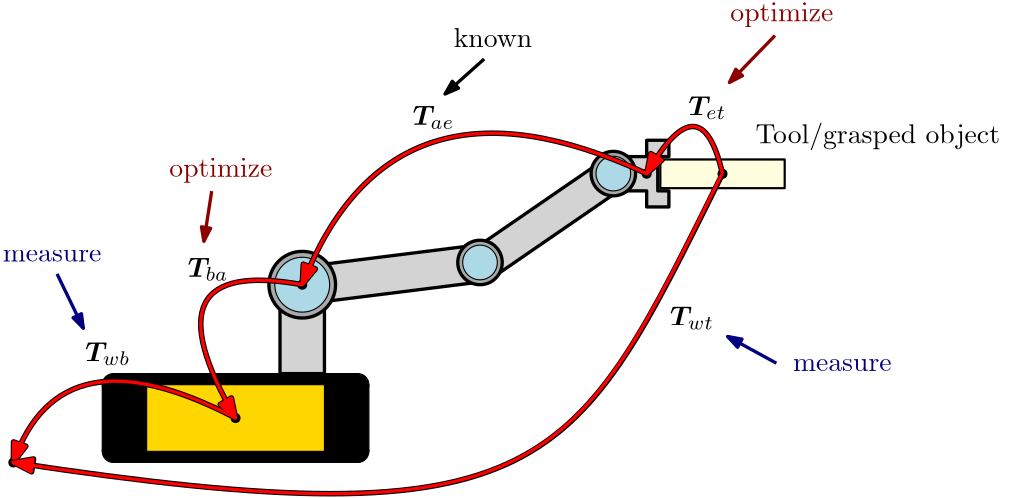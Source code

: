 <?xml version="1.0"?>
<!DOCTYPE ipe SYSTEM "ipe.dtd">
<ipe version="70218" creator="Ipe 7.2.24">
<info created="D:20211102155558" modified="D:20220825142412"/>
<preamble>\usepackage{bm}</preamble>
<ipestyle name="basic">
<symbol name="arrow/arc(spx)">
<path stroke="sym-stroke" fill="sym-stroke" pen="sym-pen">
0 0 m
-1 0.333 l
-1 -0.333 l
h
</path>
</symbol>
<symbol name="arrow/farc(spx)">
<path stroke="sym-stroke" fill="white" pen="sym-pen">
0 0 m
-1 0.333 l
-1 -0.333 l
h
</path>
</symbol>
<symbol name="arrow/ptarc(spx)">
<path stroke="sym-stroke" fill="sym-stroke" pen="sym-pen">
0 0 m
-1 0.333 l
-0.8 0 l
-1 -0.333 l
h
</path>
</symbol>
<symbol name="arrow/fptarc(spx)">
<path stroke="sym-stroke" fill="white" pen="sym-pen">
0 0 m
-1 0.333 l
-0.8 0 l
-1 -0.333 l
h
</path>
</symbol>
<symbol name="mark/circle(sx)" transformations="translations">
<path fill="sym-stroke">
0.6 0 0 0.6 0 0 e
0.4 0 0 0.4 0 0 e
</path>
</symbol>
<symbol name="mark/disk(sx)" transformations="translations">
<path fill="sym-stroke">
0.6 0 0 0.6 0 0 e
</path>
</symbol>
<symbol name="mark/fdisk(sfx)" transformations="translations">
<group>
<path fill="sym-fill">
0.5 0 0 0.5 0 0 e
</path>
<path fill="sym-stroke" fillrule="eofill">
0.6 0 0 0.6 0 0 e
0.4 0 0 0.4 0 0 e
</path>
</group>
</symbol>
<symbol name="mark/box(sx)" transformations="translations">
<path fill="sym-stroke" fillrule="eofill">
-0.6 -0.6 m
0.6 -0.6 l
0.6 0.6 l
-0.6 0.6 l
h
-0.4 -0.4 m
0.4 -0.4 l
0.4 0.4 l
-0.4 0.4 l
h
</path>
</symbol>
<symbol name="mark/square(sx)" transformations="translations">
<path fill="sym-stroke">
-0.6 -0.6 m
0.6 -0.6 l
0.6 0.6 l
-0.6 0.6 l
h
</path>
</symbol>
<symbol name="mark/fsquare(sfx)" transformations="translations">
<group>
<path fill="sym-fill">
-0.5 -0.5 m
0.5 -0.5 l
0.5 0.5 l
-0.5 0.5 l
h
</path>
<path fill="sym-stroke" fillrule="eofill">
-0.6 -0.6 m
0.6 -0.6 l
0.6 0.6 l
-0.6 0.6 l
h
-0.4 -0.4 m
0.4 -0.4 l
0.4 0.4 l
-0.4 0.4 l
h
</path>
</group>
</symbol>
<symbol name="mark/cross(sx)" transformations="translations">
<group>
<path fill="sym-stroke">
-0.43 -0.57 m
0.57 0.43 l
0.43 0.57 l
-0.57 -0.43 l
h
</path>
<path fill="sym-stroke">
-0.43 0.57 m
0.57 -0.43 l
0.43 -0.57 l
-0.57 0.43 l
h
</path>
</group>
</symbol>
<symbol name="arrow/fnormal(spx)">
<path stroke="sym-stroke" fill="white" pen="sym-pen">
0 0 m
-1 0.333 l
-1 -0.333 l
h
</path>
</symbol>
<symbol name="arrow/pointed(spx)">
<path stroke="sym-stroke" fill="sym-stroke" pen="sym-pen">
0 0 m
-1 0.333 l
-0.8 0 l
-1 -0.333 l
h
</path>
</symbol>
<symbol name="arrow/fpointed(spx)">
<path stroke="sym-stroke" fill="white" pen="sym-pen">
0 0 m
-1 0.333 l
-0.8 0 l
-1 -0.333 l
h
</path>
</symbol>
<symbol name="arrow/linear(spx)">
<path stroke="sym-stroke" pen="sym-pen">
-1 0.333 m
0 0 l
-1 -0.333 l
</path>
</symbol>
<symbol name="arrow/fdouble(spx)">
<path stroke="sym-stroke" fill="white" pen="sym-pen">
0 0 m
-1 0.333 l
-1 -0.333 l
h
-1 0 m
-2 0.333 l
-2 -0.333 l
h
</path>
</symbol>
<symbol name="arrow/double(spx)">
<path stroke="sym-stroke" fill="sym-stroke" pen="sym-pen">
0 0 m
-1 0.333 l
-1 -0.333 l
h
-1 0 m
-2 0.333 l
-2 -0.333 l
h
</path>
</symbol>
<anglesize name="22.5 deg" value="22.5"/>
<anglesize name="30 deg" value="30"/>
<anglesize name="45 deg" value="45"/>
<anglesize name="60 deg" value="60"/>
<anglesize name="90 deg" value="90"/>
<arrowsize name="large" value="10"/>
<arrowsize name="small" value="5"/>
<arrowsize name="tiny" value="3"/>
<color name="blue" value="0 0 1"/>
<color name="brown" value="0.647 0.165 0.165"/>
<color name="darkblue" value="0 0 0.545"/>
<color name="darkcyan" value="0 0.545 0.545"/>
<color name="darkgray" value="0.663"/>
<color name="darkgreen" value="0 0.392 0"/>
<color name="darkmagenta" value="0.545 0 0.545"/>
<color name="darkorange" value="1 0.549 0"/>
<color name="darkred" value="0.545 0 0"/>
<color name="gold" value="1 0.843 0"/>
<color name="gray" value="0.745"/>
<color name="green" value="0 1 0"/>
<color name="lightblue" value="0.678 0.847 0.902"/>
<color name="lightcyan" value="0.878 1 1"/>
<color name="lightgray" value="0.827"/>
<color name="lightgreen" value="0.565 0.933 0.565"/>
<color name="lightyellow" value="1 1 0.878"/>
<color name="navy" value="0 0 0.502"/>
<color name="orange" value="1 0.647 0"/>
<color name="pink" value="1 0.753 0.796"/>
<color name="purple" value="0.627 0.125 0.941"/>
<color name="red" value="1 0 0"/>
<color name="seagreen" value="0.18 0.545 0.341"/>
<color name="turquoise" value="0.251 0.878 0.816"/>
<color name="violet" value="0.933 0.51 0.933"/>
<color name="yellow" value="1 1 0"/>
<dashstyle name="dash dot dotted" value="[4 2 1 2 1 2] 0"/>
<dashstyle name="dash dotted" value="[4 2 1 2] 0"/>
<dashstyle name="dashed" value="[4] 0"/>
<dashstyle name="dotted" value="[1 3] 0"/>
<gridsize name="10 pts (~3.5 mm)" value="10"/>
<gridsize name="14 pts (~5 mm)" value="14"/>
<gridsize name="16 pts (~6 mm)" value="16"/>
<gridsize name="20 pts (~7 mm)" value="20"/>
<gridsize name="28 pts (~10 mm)" value="28"/>
<gridsize name="32 pts (~12 mm)" value="32"/>
<gridsize name="4 pts" value="4"/>
<gridsize name="56 pts (~20 mm)" value="56"/>
<gridsize name="8 pts (~3 mm)" value="8"/>
<opacity name="10%" value="0.1"/>
<opacity name="30%" value="0.3"/>
<opacity name="50%" value="0.5"/>
<opacity name="75%" value="0.75"/>
<pen name="fat" value="1.2"/>
<pen name="heavier" value="0.8"/>
<pen name="ultrafat" value="2"/>
<symbolsize name="large" value="5"/>
<symbolsize name="small" value="2"/>
<symbolsize name="tiny" value="1.1"/>
<textsize name="Huge" value="\Huge"/>
<textsize name="LARGE" value="\LARGE"/>
<textsize name="Large" value="\Large"/>
<textsize name="footnote" value="\footnotesize"/>
<textsize name="huge" value="\huge"/>
<textsize name="large" value="\large"/>
<textsize name="small" value="\small"/>
<textsize name="tiny" value="\tiny"/>
<textstyle name="center" begin="\begin{center}" end="\end{center}"/>
<textstyle name="item" begin="\begin{itemize}\item{}" end="\end{itemize}"/>
<textstyle name="itemize" begin="\begin{itemize}" end="\end{itemize}"/>
<tiling name="falling" angle="-60" step="4" width="1"/>
<tiling name="rising" angle="30" step="4" width="1"/>
</ipestyle>
<ipestyle name="icra22">
<color name="extradarkgray" value="0.2"/>
</ipestyle>
<page>
<layer name="alpha"/>
<view layers="alpha" active="alpha"/>
<path layer="alpha" matrix="0 -1 1 0 -352 976" stroke="black" fill="lightgray" pen="fat">
305.891 668.003 m
305.891 676 l
300 676 l
300 684 l
305.891 684 l
305.891 680 l
318.23 680 l
318.23 684 l
324 684 l
324 676 l
318.23 676 l
318.23 668.003 l
308 668 l
</path>
<path stroke="black" fill="lightgray" pen="fat">
266.856 625.408 m
316.202 659.35 l
309.263 669.438 l
259.917 635.495 l
h
</path>
<path stroke="black" fill="lightgray" pen="fat">
192 624 m
192 592 l
208 592 l
208 624 l
h
</path>
<path matrix="1 0 0 1 -48 0" stroke="black" fill="darkgray" pen="fat">
8 0 0 8 360 664 e
</path>
<path matrix="1 0 0 1 -48 0" stroke="black" fill="lightgray" pen="fat">
247.968 616.948 m
313.337 625.133 l
311.678 638.382 l
246.309 630.198 l
h
</path>
<path matrix="1 0 0 1 -48 0" stroke="black" fill="darkgray" pen="fat">
8 0 0 8 312 632 e
</path>
<path stroke="black" fill="darkgray" pen="fat">
12 0 0 12 200 624 e
</path>
<path stroke="black" fill="lightblue">
9.87053 -0.304042 0.304042 9.87053 200 624 e
</path>
<path stroke="black" fill="lightblue">
6.23708 0 0 6.23708 264 632 e
</path>
<path matrix="1 0 0 1 48 32" stroke="black" fill="lightblue">
6.23708 0 0 6.23708 264 632 e
</path>
<group matrix="1 0 0 1 -48 0">
<path stroke="black" fill="black">
4 0 0 4 180 588 e
</path>
<path stroke="black" fill="black">
4 0 0 4 180 564 e
</path>
<path stroke="black" fill="black">
4 0 0 4 268 588 e
</path>
<path stroke="black" fill="black">
4 0 0 4 268 564 e
</path>
<path stroke="black" fill="black">
176 588 m
180 592 l
268 592 l
272 588 l
272 564 l
268 560 l
180 560 l
176 564 l
176 588 l
</path>
</group>
<path stroke="black" fill="gold">
144 588 m
144 564 l
208 564 l
208 588 l
h
</path>
<path stroke="black" fill="lightyellow" pen="heavier">
328.921 658.752 m
328.921 669.083 l
373.689 669.083 l
373.689 658.752 l
h
</path>
<use name="mark/disk(sx)" pos="200 624" size="normal" stroke="black"/>
<use name="mark/disk(sx)" pos="176 576" size="normal" stroke="black"/>
<use name="mark/disk(sx)" pos="324 663.955" size="normal" stroke="black"/>
<use name="mark/disk(sx)" pos="351.305 663.917" size="normal" stroke="black"/>
<use name="mark/disk(sx)" pos="96 560" size="normal" stroke="black"/>
<path stroke="black" pen="ultrafat" rarrow="normal/normal">
96 560 m
112.908 608.989
176 576 c
</path>
<path stroke="black" pen="ultrafat" rarrow="normal/normal">
176 576 m
142.066 634.502
200 624 c
</path>
<path stroke="black" pen="ultrafat" rarrow="normal/normal">
200 624 m
232.357 706.735
324 663.955 c
</path>
<path stroke="black" pen="ultrafat" rarrow="normal/normal">
324 663.955 m
343.523 697.955
351.305 663.917 c
</path>
<path matrix="1 0 0 1 0.0003842 0.00016397" stroke="red" pen="fat" rarrow="normal/normal">
200 624 m
232.357 706.735
324 663.955 c
</path>
<text matrix="1 0 0 1 -1.65672 -0.946598" transformations="translations" pos="123.511 597.392" stroke="black" type="label" width="16.295" height="6.84" depth="1.49" valign="baseline" style="math">\bm{T}_{wb}</text>
<text matrix="1 0 0 1 -3.31345 -2.48508" transformations="translations" pos="162.112 629.366" stroke="black" type="label" width="14.666" height="6.84" depth="1.49" valign="baseline" style="math">\bm{T}_{ba}</text>
<text matrix="1 0 0 1 5.46719 0.662689" transformations="translations" pos="234.345 680.891" stroke="black" type="label" width="14.942" height="6.84" depth="1.49" valign="baseline" style="math">\bm{T}_{ae}</text>
<text matrix="1 0 0 1 2.31941 -1.98807" transformations="translations" pos="336.731 687.02" stroke="black" type="label" width="13.63" height="6.84" depth="1.49" valign="baseline" style="math">\bm{T}_{et}</text>
<path matrix="1 0 0 1 0.00007135 0.00009742" stroke="red" pen="fat" rarrow="normal/normal">
176 576 m
142.066 634.502
200 624 c
</path>
<path matrix="1 0 0 1 -0.00040523 0.00038344" stroke="red" pen="fat" rarrow="normal/normal">
324 663.955 m
343.523 697.955
351.305 663.917 c
</path>
<path matrix="1 0 0 1 0.00007232 0.00001696" stroke="red" pen="fat" rarrow="normal/normal">
96 560 m
112.908 608.989
176 576 c
</path>
<path stroke="black" pen="ultrafat" arrow="normal/normal">
351.305 663.917 m
297.798 556.636
290.011 530.626
96.0001 560 c
</path>
<path matrix="1 0 0 1 -0.165265 -0.00025315" stroke="red" pen="fat" arrow="normal/normal">
351.305 663.917 m
297.798 556.636
290.011 530.626
96.0001 560 c
</path>
<text transformations="translations" pos="332.423 609.32" stroke="black" type="label" width="15.801" height="6.84" depth="1.49" valign="baseline" style="math">\bm{T}_{wt}</text>
<text matrix="1 0 0 1 12.0941 -17.3956" transformations="translations" pos="364.564 610.314" stroke="navy" type="label" width="35.506" height="4.289" depth="0" valign="baseline">measure</text>
<text matrix="1 0 0 1 -272.365 22.0347" transformations="translations" pos="364.564 610.314" stroke="navy" type="label" width="38.827" height="4.289" depth="0" valign="baseline">measure </text>
<text matrix="1 0 0 1 8.11794 1.8224" transformations="translations" pos="246.439 707.729" stroke="black" type="label" width="28.228" height="6.918" depth="0" valign="baseline">known</text>
<text matrix="1 0 0 1 -4.63882 -7.28958" transformations="translations" pos="156.811 670.122" stroke="darkred" type="label" width="37.083" height="6.661" depth="1.93" valign="baseline">optimize</text>
<text matrix="1 0 0 1 -5.63286 -5.13584" transformations="translations" pos="359.759 723.965" stroke="darkred" type="label" width="37.083" height="6.661" depth="1.93" valign="baseline">optimize</text>
<path stroke="navy" pen="fat" arrow="normal/small">
111.748 627.875 m
121.191 608.326 l
</path>
<path stroke="darkred" pen="fat" arrow="normal/small">
167.414 657.696 m
164.597 639.638 l
</path>
<path stroke="black" pen="fat" arrow="normal/small">
265.492 705.244 m
251.41 692.653 l
</path>
<path stroke="darkred" pen="fat" arrow="normal/small">
370.197 713.694 m
353.795 696.795 l
</path>
<path stroke="navy" pen="fat" arrow="normal/small">
370.694 595.735 m
353.132 605.344 l
</path>
<text matrix="1 0 0 1 -7.96358 -1.13627" transformations="translations" pos="371.1 676.091" stroke="black" type="label" width="91.407" height="7.473" depth="2.49" valign="baseline">Tool/grasped object </text>
</page>
</ipe>
